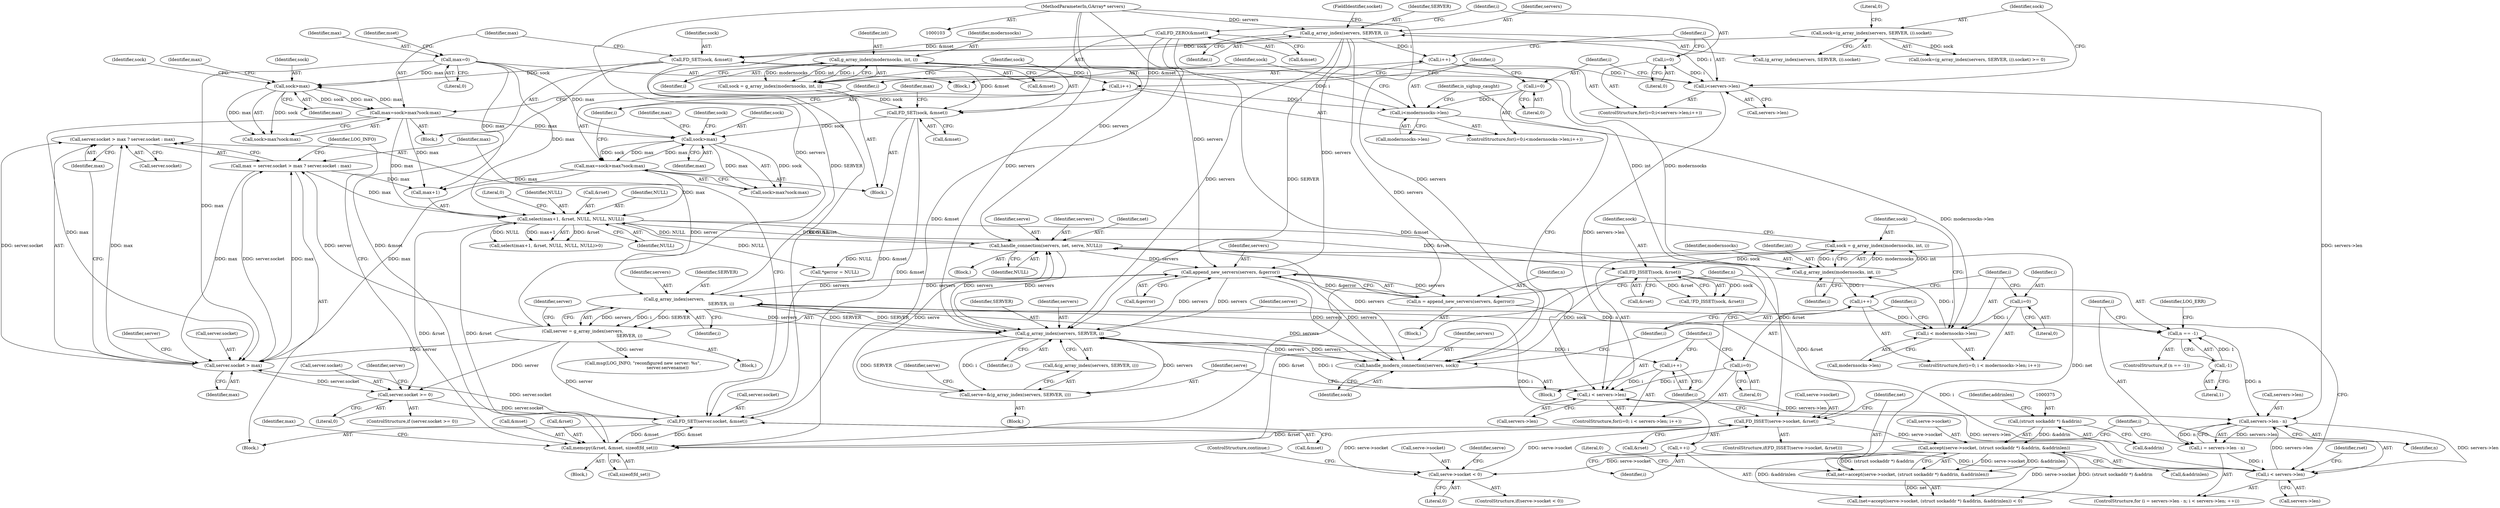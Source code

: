 digraph "0_nbd_741495cb08503fd32a9d22648e63b64390c601f4@API" {
"1000261" [label="(Call,server.socket > max ? server.socket : max)"];
"1000262" [label="(Call,server.socket > max)"];
"1000253" [label="(Call,FD_SET(server.socket, &mset))"];
"1000247" [label="(Call,server.socket >= 0)"];
"1000240" [label="(Call,server = g_array_index(servers,\n                                                                    SERVER, i))"];
"1000242" [label="(Call,g_array_index(servers,\n                                                                    SERVER, i))"];
"1000208" [label="(Call,append_new_servers(servers, &gerror))"];
"1000140" [label="(Call,g_array_index(servers, SERVER, i))"];
"1000104" [label="(MethodParameterIn,GArray* servers)"];
"1000126" [label="(Call,i<servers->len)"];
"1000131" [label="(Call,i++)"];
"1000123" [label="(Call,i=0)"];
"1000346" [label="(Call,g_array_index(servers, SERVER, i))"];
"1000385" [label="(Call,handle_connection(servers, net, serve, NULL))"];
"1000368" [label="(Call,net=accept(serve->socket, (struct sockaddr *) &addrin, &addrinlen))"];
"1000370" [label="(Call,accept(serve->socket, (struct sockaddr *) &addrin, &addrinlen))"];
"1000359" [label="(Call,FD_ISSET(serve->socket, &rset))"];
"1000351" [label="(Call,serve->socket < 0)"];
"1000286" [label="(Call,select(max+1, &rset, NULL, NULL, NULL))"];
"1000116" [label="(Call,max=0)"];
"1000259" [label="(Call,max = server.socket > max ? server.socket : max)"];
"1000151" [label="(Call,max=sock>max?sock:max)"];
"1000154" [label="(Call,sock>max)"];
"1000147" [label="(Call,FD_SET(sock, &mset))"];
"1000137" [label="(Call,sock=(g_array_index(servers, SERVER, i)).socket)"];
"1000119" [label="(Call,FD_ZERO(&mset))"];
"1000182" [label="(Call,max=sock>max?sock:max)"];
"1000185" [label="(Call,sock>max)"];
"1000178" [label="(Call,FD_SET(sock, &mset))"];
"1000172" [label="(Call,sock = g_array_index(modernsocks, int, i))"];
"1000174" [label="(Call,g_array_index(modernsocks, int, i))"];
"1000163" [label="(Call,i<modernsocks->len)"];
"1000168" [label="(Call,i++)"];
"1000160" [label="(Call,i=0)"];
"1000277" [label="(Call,memcpy(&rset, &mset, sizeof(fd_set)))"];
"1000320" [label="(Call,FD_ISSET(sock, &rset))"];
"1000312" [label="(Call,sock = g_array_index(modernsocks, int, i))"];
"1000314" [label="(Call,g_array_index(modernsocks, int, i))"];
"1000303" [label="(Call,i < modernsocks->len)"];
"1000308" [label="(Call,i++)"];
"1000300" [label="(Call,i=0)"];
"1000374" [label="(Call,(struct sockaddr *) &addrin)"];
"1000343" [label="(Call,serve=&(g_array_index(servers, SERVER, i)))"];
"1000326" [label="(Call,handle_modern_connection(servers, sock))"];
"1000333" [label="(Call,i < servers->len)"];
"1000338" [label="(Call,i++)"];
"1000330" [label="(Call,i=0)"];
"1000231" [label="(Call,i < servers->len)"];
"1000224" [label="(Call,i = servers->len - n)"];
"1000226" [label="(Call,servers->len - n)"];
"1000213" [label="(Call,n == -1)"];
"1000206" [label="(Call,n = append_new_servers(servers, &gerror))"];
"1000215" [label="(Call,-1)"];
"1000236" [label="(Call,++i)"];
"1000249" [label="(Identifier,server)"];
"1000365" [label="(Block,)"];
"1000189" [label="(Identifier,max)"];
"1000326" [label="(Call,handle_modern_connection(servers, sock))"];
"1000117" [label="(Identifier,max)"];
"1000308" [label="(Call,i++)"];
"1000243" [label="(Identifier,servers)"];
"1000340" [label="(Block,)"];
"1000197" [label="(Call,*gerror = NULL)"];
"1000288" [label="(Identifier,max)"];
"1000371" [label="(Call,serve->socket)"];
"1000295" [label="(Literal,0)"];
"1000286" [label="(Call,select(max+1, &rset, NULL, NULL, NULL))"];
"1000120" [label="(Call,&mset)"];
"1000180" [label="(Call,&mset)"];
"1000127" [label="(Identifier,i)"];
"1000293" [label="(Identifier,NULL)"];
"1000207" [label="(Identifier,n)"];
"1000363" [label="(Call,&rset)"];
"1000230" [label="(Identifier,n)"];
"1000191" [label="(Block,)"];
"1000304" [label="(Identifier,i)"];
"1000376" [label="(Call,&addrin)"];
"1000254" [label="(Call,server.socket)"];
"1000137" [label="(Call,sock=(g_array_index(servers, SERVER, i)).socket)"];
"1000176" [label="(Identifier,int)"];
"1000187" [label="(Identifier,max)"];
"1000131" [label="(Call,i++)"];
"1000345" [label="(Call,&(g_array_index(servers, SERVER, i)))"];
"1000128" [label="(Call,servers->len)"];
"1000175" [label="(Identifier,modernsocks)"];
"1000352" [label="(Call,serve->socket)"];
"1000161" [label="(Identifier,i)"];
"1000158" [label="(Identifier,max)"];
"1000313" [label="(Identifier,sock)"];
"1000360" [label="(Call,serve->socket)"];
"1000218" [label="(Identifier,LOG_ERR)"];
"1000271" [label="(Call,msg(LOG_INFO, \"reconfigured new server: %s\",\n                                    server.servename))"];
"1000330" [label="(Call,i=0)"];
"1000139" [label="(Call,(g_array_index(servers, SERVER, i)).socket)"];
"1000122" [label="(ControlStructure,for(i=0;i<servers->len;i++))"];
"1000154" [label="(Call,sock>max)"];
"1000162" [label="(Literal,0)"];
"1000104" [label="(MethodParameterIn,GArray* servers)"];
"1000314" [label="(Call,g_array_index(modernsocks, int, i))"];
"1000309" [label="(Identifier,i)"];
"1000153" [label="(Call,sock>max?sock:max)"];
"1000188" [label="(Identifier,sock)"];
"1000290" [label="(Call,&rset)"];
"1000361" [label="(Identifier,serve)"];
"1000285" [label="(Call,select(max+1, &rset, NULL, NULL, NULL)>0)"];
"1000116" [label="(Call,max=0)"];
"1000226" [label="(Call,servers->len - n)"];
"1000206" [label="(Call,n = append_new_servers(servers, &gerror))"];
"1000277" [label="(Call,memcpy(&rset, &mset, sizeof(fd_set)))"];
"1000125" [label="(Literal,0)"];
"1000182" [label="(Call,max=sock>max?sock:max)"];
"1000359" [label="(Call,FD_ISSET(serve->socket, &rset))"];
"1000179" [label="(Identifier,sock)"];
"1000302" [label="(Literal,0)"];
"1000232" [label="(Identifier,i)"];
"1000136" [label="(Call,(sock=(g_array_index(servers, SERVER, i)).socket) >= 0)"];
"1000144" [label="(FieldIdentifier,socket)"];
"1000266" [label="(Identifier,max)"];
"1000212" [label="(ControlStructure,if (n == -1))"];
"1000174" [label="(Call,g_array_index(modernsocks, int, i))"];
"1000253" [label="(Call,FD_SET(server.socket, &mset))"];
"1000236" [label="(Call,++i)"];
"1000178" [label="(Call,FD_SET(sock, &mset))"];
"1000118" [label="(Literal,0)"];
"1000319" [label="(Call,!FD_ISSET(sock, &rset))"];
"1000255" [label="(Identifier,server)"];
"1000173" [label="(Identifier,sock)"];
"1000346" [label="(Call,g_array_index(servers, SERVER, i))"];
"1000147" [label="(Call,FD_SET(sock, &mset))"];
"1000322" [label="(Call,&rset)"];
"1000389" [label="(Identifier,NULL)"];
"1000370" [label="(Call,accept(serve->socket, (struct sockaddr *) &addrin, &addrinlen))"];
"1000227" [label="(Call,servers->len)"];
"1000216" [label="(Literal,1)"];
"1000349" [label="(Identifier,i)"];
"1000159" [label="(ControlStructure,for(i=0;i<modernsocks->len;i++))"];
"1000246" [label="(ControlStructure,if (server.socket >= 0))"];
"1000165" [label="(Call,modernsocks->len)"];
"1000238" [label="(Block,)"];
"1000224" [label="(Call,i = servers->len - n)"];
"1000231" [label="(Call,i < servers->len)"];
"1000259" [label="(Call,max = server.socket > max ? server.socket : max)"];
"1000172" [label="(Call,sock = g_array_index(modernsocks, int, i))"];
"1000344" [label="(Identifier,serve)"];
"1000353" [label="(Identifier,serve)"];
"1000280" [label="(Call,&mset)"];
"1000209" [label="(Identifier,servers)"];
"1000351" [label="(Call,serve->socket < 0)"];
"1000357" [label="(ControlStructure,continue;)"];
"1000329" [label="(ControlStructure,for(i=0; i < servers->len; i++))"];
"1000169" [label="(Identifier,i)"];
"1000164" [label="(Identifier,i)"];
"1000143" [label="(Identifier,i)"];
"1000160" [label="(Call,i=0)"];
"1000386" [label="(Identifier,servers)"];
"1000126" [label="(Call,i<servers->len)"];
"1000132" [label="(Identifier,i)"];
"1000105" [label="(Block,)"];
"1000140" [label="(Call,g_array_index(servers, SERVER, i))"];
"1000292" [label="(Identifier,NULL)"];
"1000268" [label="(Identifier,server)"];
"1000385" [label="(Call,handle_connection(servers, net, serve, NULL))"];
"1000184" [label="(Call,sock>max?sock:max)"];
"1000142" [label="(Identifier,SERVER)"];
"1000312" [label="(Call,sock = g_array_index(modernsocks, int, i))"];
"1000368" [label="(Call,net=accept(serve->socket, (struct sockaddr *) &addrin, &addrinlen))"];
"1000355" [label="(Literal,0)"];
"1000244" [label="(Identifier,SERVER)"];
"1000279" [label="(Identifier,rset)"];
"1000151" [label="(Call,max=sock>max?sock:max)"];
"1000315" [label="(Identifier,modernsocks)"];
"1000299" [label="(ControlStructure,for(i=0; i < modernsocks->len; i++))"];
"1000332" [label="(Literal,0)"];
"1000237" [label="(Identifier,i)"];
"1000270" [label="(Identifier,max)"];
"1000380" [label="(Literal,0)"];
"1000240" [label="(Call,server = g_array_index(servers,\n                                                                    SERVER, i))"];
"1000141" [label="(Identifier,servers)"];
"1000193" [label="(Identifier,is_sighup_caught)"];
"1000379" [label="(Identifier,addrinlen)"];
"1000328" [label="(Identifier,sock)"];
"1000300" [label="(Call,i=0)"];
"1000387" [label="(Identifier,net)"];
"1000186" [label="(Identifier,sock)"];
"1000208" [label="(Call,append_new_servers(servers, &gerror))"];
"1000320" [label="(Call,FD_ISSET(sock, &rset))"];
"1000156" [label="(Identifier,max)"];
"1000257" [label="(Call,&mset)"];
"1000263" [label="(Call,server.socket)"];
"1000272" [label="(Identifier,LOG_INFO)"];
"1000241" [label="(Identifier,server)"];
"1000294" [label="(Identifier,NULL)"];
"1000335" [label="(Call,servers->len)"];
"1000183" [label="(Identifier,max)"];
"1000348" [label="(Identifier,SERVER)"];
"1000210" [label="(Call,&gerror)"];
"1000310" [label="(Block,)"];
"1000334" [label="(Identifier,i)"];
"1000317" [label="(Identifier,i)"];
"1000185" [label="(Call,sock>max)"];
"1000214" [label="(Identifier,n)"];
"1000252" [label="(Block,)"];
"1000177" [label="(Identifier,i)"];
"1000233" [label="(Call,servers->len)"];
"1000316" [label="(Identifier,int)"];
"1000155" [label="(Identifier,sock)"];
"1000248" [label="(Call,server.socket)"];
"1000338" [label="(Call,i++)"];
"1000146" [label="(Block,)"];
"1000305" [label="(Call,modernsocks->len)"];
"1000327" [label="(Identifier,servers)"];
"1000343" [label="(Call,serve=&(g_array_index(servers, SERVER, i)))"];
"1000247" [label="(Call,server.socket >= 0)"];
"1000138" [label="(Identifier,sock)"];
"1000267" [label="(Call,server.socket)"];
"1000145" [label="(Literal,0)"];
"1000170" [label="(Block,)"];
"1000163" [label="(Call,i<modernsocks->len)"];
"1000223" [label="(ControlStructure,for (i = servers->len - n; i < servers->len; ++i))"];
"1000303" [label="(Call,i < modernsocks->len)"];
"1000242" [label="(Call,g_array_index(servers,\n                                                                    SERVER, i))"];
"1000347" [label="(Identifier,servers)"];
"1000157" [label="(Identifier,sock)"];
"1000278" [label="(Call,&rset)"];
"1000251" [label="(Literal,0)"];
"1000333" [label="(Call,i < servers->len)"];
"1000194" [label="(Block,)"];
"1000225" [label="(Identifier,i)"];
"1000369" [label="(Identifier,net)"];
"1000119" [label="(Call,FD_ZERO(&mset))"];
"1000124" [label="(Identifier,i)"];
"1000213" [label="(Call,n == -1)"];
"1000123" [label="(Call,i=0)"];
"1000260" [label="(Identifier,max)"];
"1000262" [label="(Call,server.socket > max)"];
"1000388" [label="(Identifier,serve)"];
"1000152" [label="(Identifier,max)"];
"1000168" [label="(Call,i++)"];
"1000301" [label="(Identifier,i)"];
"1000367" [label="(Call,(net=accept(serve->socket, (struct sockaddr *) &addrin, &addrinlen)) < 0)"];
"1000282" [label="(Call,sizeof(fd_set))"];
"1000287" [label="(Call,max+1)"];
"1000149" [label="(Call,&mset)"];
"1000339" [label="(Identifier,i)"];
"1000350" [label="(ControlStructure,if(serve->socket < 0))"];
"1000378" [label="(Call,&addrinlen)"];
"1000358" [label="(ControlStructure,if(FD_ISSET(serve->socket, &rset)))"];
"1000261" [label="(Call,server.socket > max ? server.socket : max)"];
"1000321" [label="(Identifier,sock)"];
"1000245" [label="(Identifier,i)"];
"1000148" [label="(Identifier,sock)"];
"1000331" [label="(Identifier,i)"];
"1000215" [label="(Call,-1)"];
"1000374" [label="(Call,(struct sockaddr *) &addrin)"];
"1000121" [label="(Identifier,mset)"];
"1000261" -> "1000259"  [label="AST: "];
"1000261" -> "1000267"  [label="CFG: "];
"1000261" -> "1000270"  [label="CFG: "];
"1000262" -> "1000261"  [label="AST: "];
"1000267" -> "1000261"  [label="AST: "];
"1000270" -> "1000261"  [label="AST: "];
"1000259" -> "1000261"  [label="CFG: "];
"1000262" -> "1000261"  [label="DDG: server.socket"];
"1000262" -> "1000261"  [label="DDG: max"];
"1000240" -> "1000261"  [label="DDG: server"];
"1000262" -> "1000266"  [label="CFG: "];
"1000263" -> "1000262"  [label="AST: "];
"1000266" -> "1000262"  [label="AST: "];
"1000268" -> "1000262"  [label="CFG: "];
"1000270" -> "1000262"  [label="CFG: "];
"1000262" -> "1000247"  [label="DDG: server.socket"];
"1000262" -> "1000259"  [label="DDG: server.socket"];
"1000262" -> "1000259"  [label="DDG: max"];
"1000253" -> "1000262"  [label="DDG: server.socket"];
"1000240" -> "1000262"  [label="DDG: server"];
"1000116" -> "1000262"  [label="DDG: max"];
"1000259" -> "1000262"  [label="DDG: max"];
"1000151" -> "1000262"  [label="DDG: max"];
"1000182" -> "1000262"  [label="DDG: max"];
"1000253" -> "1000252"  [label="AST: "];
"1000253" -> "1000257"  [label="CFG: "];
"1000254" -> "1000253"  [label="AST: "];
"1000257" -> "1000253"  [label="AST: "];
"1000260" -> "1000253"  [label="CFG: "];
"1000247" -> "1000253"  [label="DDG: server.socket"];
"1000240" -> "1000253"  [label="DDG: server"];
"1000277" -> "1000253"  [label="DDG: &mset"];
"1000178" -> "1000253"  [label="DDG: &mset"];
"1000147" -> "1000253"  [label="DDG: &mset"];
"1000119" -> "1000253"  [label="DDG: &mset"];
"1000253" -> "1000277"  [label="DDG: &mset"];
"1000247" -> "1000246"  [label="AST: "];
"1000247" -> "1000251"  [label="CFG: "];
"1000248" -> "1000247"  [label="AST: "];
"1000251" -> "1000247"  [label="AST: "];
"1000255" -> "1000247"  [label="CFG: "];
"1000272" -> "1000247"  [label="CFG: "];
"1000240" -> "1000247"  [label="DDG: server"];
"1000240" -> "1000238"  [label="AST: "];
"1000240" -> "1000242"  [label="CFG: "];
"1000241" -> "1000240"  [label="AST: "];
"1000242" -> "1000240"  [label="AST: "];
"1000249" -> "1000240"  [label="CFG: "];
"1000242" -> "1000240"  [label="DDG: servers"];
"1000242" -> "1000240"  [label="DDG: SERVER"];
"1000242" -> "1000240"  [label="DDG: i"];
"1000240" -> "1000259"  [label="DDG: server"];
"1000240" -> "1000271"  [label="DDG: server"];
"1000242" -> "1000245"  [label="CFG: "];
"1000243" -> "1000242"  [label="AST: "];
"1000244" -> "1000242"  [label="AST: "];
"1000245" -> "1000242"  [label="AST: "];
"1000242" -> "1000208"  [label="DDG: servers"];
"1000242" -> "1000236"  [label="DDG: i"];
"1000208" -> "1000242"  [label="DDG: servers"];
"1000104" -> "1000242"  [label="DDG: servers"];
"1000140" -> "1000242"  [label="DDG: SERVER"];
"1000346" -> "1000242"  [label="DDG: SERVER"];
"1000231" -> "1000242"  [label="DDG: i"];
"1000242" -> "1000326"  [label="DDG: servers"];
"1000242" -> "1000346"  [label="DDG: servers"];
"1000242" -> "1000346"  [label="DDG: SERVER"];
"1000208" -> "1000206"  [label="AST: "];
"1000208" -> "1000210"  [label="CFG: "];
"1000209" -> "1000208"  [label="AST: "];
"1000210" -> "1000208"  [label="AST: "];
"1000206" -> "1000208"  [label="CFG: "];
"1000208" -> "1000206"  [label="DDG: servers"];
"1000208" -> "1000206"  [label="DDG: &gerror"];
"1000140" -> "1000208"  [label="DDG: servers"];
"1000346" -> "1000208"  [label="DDG: servers"];
"1000385" -> "1000208"  [label="DDG: servers"];
"1000326" -> "1000208"  [label="DDG: servers"];
"1000104" -> "1000208"  [label="DDG: servers"];
"1000208" -> "1000326"  [label="DDG: servers"];
"1000208" -> "1000346"  [label="DDG: servers"];
"1000140" -> "1000139"  [label="AST: "];
"1000140" -> "1000143"  [label="CFG: "];
"1000141" -> "1000140"  [label="AST: "];
"1000142" -> "1000140"  [label="AST: "];
"1000143" -> "1000140"  [label="AST: "];
"1000144" -> "1000140"  [label="CFG: "];
"1000140" -> "1000131"  [label="DDG: i"];
"1000104" -> "1000140"  [label="DDG: servers"];
"1000126" -> "1000140"  [label="DDG: i"];
"1000140" -> "1000326"  [label="DDG: servers"];
"1000140" -> "1000346"  [label="DDG: servers"];
"1000140" -> "1000346"  [label="DDG: SERVER"];
"1000104" -> "1000103"  [label="AST: "];
"1000104" -> "1000326"  [label="DDG: servers"];
"1000104" -> "1000346"  [label="DDG: servers"];
"1000104" -> "1000385"  [label="DDG: servers"];
"1000126" -> "1000122"  [label="AST: "];
"1000126" -> "1000128"  [label="CFG: "];
"1000127" -> "1000126"  [label="AST: "];
"1000128" -> "1000126"  [label="AST: "];
"1000138" -> "1000126"  [label="CFG: "];
"1000161" -> "1000126"  [label="CFG: "];
"1000131" -> "1000126"  [label="DDG: i"];
"1000123" -> "1000126"  [label="DDG: i"];
"1000126" -> "1000226"  [label="DDG: servers->len"];
"1000126" -> "1000333"  [label="DDG: servers->len"];
"1000131" -> "1000122"  [label="AST: "];
"1000131" -> "1000132"  [label="CFG: "];
"1000132" -> "1000131"  [label="AST: "];
"1000127" -> "1000131"  [label="CFG: "];
"1000123" -> "1000122"  [label="AST: "];
"1000123" -> "1000125"  [label="CFG: "];
"1000124" -> "1000123"  [label="AST: "];
"1000125" -> "1000123"  [label="AST: "];
"1000127" -> "1000123"  [label="CFG: "];
"1000346" -> "1000345"  [label="AST: "];
"1000346" -> "1000349"  [label="CFG: "];
"1000347" -> "1000346"  [label="AST: "];
"1000348" -> "1000346"  [label="AST: "];
"1000349" -> "1000346"  [label="AST: "];
"1000345" -> "1000346"  [label="CFG: "];
"1000346" -> "1000326"  [label="DDG: servers"];
"1000346" -> "1000338"  [label="DDG: i"];
"1000346" -> "1000343"  [label="DDG: servers"];
"1000346" -> "1000343"  [label="DDG: SERVER"];
"1000346" -> "1000343"  [label="DDG: i"];
"1000385" -> "1000346"  [label="DDG: servers"];
"1000326" -> "1000346"  [label="DDG: servers"];
"1000333" -> "1000346"  [label="DDG: i"];
"1000346" -> "1000385"  [label="DDG: servers"];
"1000385" -> "1000365"  [label="AST: "];
"1000385" -> "1000389"  [label="CFG: "];
"1000386" -> "1000385"  [label="AST: "];
"1000387" -> "1000385"  [label="AST: "];
"1000388" -> "1000385"  [label="AST: "];
"1000389" -> "1000385"  [label="AST: "];
"1000339" -> "1000385"  [label="CFG: "];
"1000385" -> "1000197"  [label="DDG: NULL"];
"1000385" -> "1000286"  [label="DDG: NULL"];
"1000385" -> "1000326"  [label="DDG: servers"];
"1000368" -> "1000385"  [label="DDG: net"];
"1000343" -> "1000385"  [label="DDG: serve"];
"1000286" -> "1000385"  [label="DDG: NULL"];
"1000368" -> "1000367"  [label="AST: "];
"1000368" -> "1000370"  [label="CFG: "];
"1000369" -> "1000368"  [label="AST: "];
"1000370" -> "1000368"  [label="AST: "];
"1000380" -> "1000368"  [label="CFG: "];
"1000368" -> "1000367"  [label="DDG: net"];
"1000370" -> "1000368"  [label="DDG: serve->socket"];
"1000370" -> "1000368"  [label="DDG: (struct sockaddr *) &addrin"];
"1000370" -> "1000368"  [label="DDG: &addrinlen"];
"1000370" -> "1000378"  [label="CFG: "];
"1000371" -> "1000370"  [label="AST: "];
"1000374" -> "1000370"  [label="AST: "];
"1000378" -> "1000370"  [label="AST: "];
"1000370" -> "1000351"  [label="DDG: serve->socket"];
"1000370" -> "1000367"  [label="DDG: serve->socket"];
"1000370" -> "1000367"  [label="DDG: (struct sockaddr *) &addrin"];
"1000370" -> "1000367"  [label="DDG: &addrinlen"];
"1000359" -> "1000370"  [label="DDG: serve->socket"];
"1000374" -> "1000370"  [label="DDG: &addrin"];
"1000359" -> "1000358"  [label="AST: "];
"1000359" -> "1000363"  [label="CFG: "];
"1000360" -> "1000359"  [label="AST: "];
"1000363" -> "1000359"  [label="AST: "];
"1000369" -> "1000359"  [label="CFG: "];
"1000339" -> "1000359"  [label="CFG: "];
"1000359" -> "1000277"  [label="DDG: &rset"];
"1000359" -> "1000351"  [label="DDG: serve->socket"];
"1000351" -> "1000359"  [label="DDG: serve->socket"];
"1000286" -> "1000359"  [label="DDG: &rset"];
"1000320" -> "1000359"  [label="DDG: &rset"];
"1000351" -> "1000350"  [label="AST: "];
"1000351" -> "1000355"  [label="CFG: "];
"1000352" -> "1000351"  [label="AST: "];
"1000355" -> "1000351"  [label="AST: "];
"1000357" -> "1000351"  [label="CFG: "];
"1000361" -> "1000351"  [label="CFG: "];
"1000286" -> "1000285"  [label="AST: "];
"1000286" -> "1000294"  [label="CFG: "];
"1000287" -> "1000286"  [label="AST: "];
"1000290" -> "1000286"  [label="AST: "];
"1000292" -> "1000286"  [label="AST: "];
"1000293" -> "1000286"  [label="AST: "];
"1000294" -> "1000286"  [label="AST: "];
"1000295" -> "1000286"  [label="CFG: "];
"1000286" -> "1000197"  [label="DDG: NULL"];
"1000286" -> "1000277"  [label="DDG: &rset"];
"1000286" -> "1000285"  [label="DDG: &rset"];
"1000286" -> "1000285"  [label="DDG: NULL"];
"1000286" -> "1000285"  [label="DDG: max+1"];
"1000116" -> "1000286"  [label="DDG: max"];
"1000259" -> "1000286"  [label="DDG: max"];
"1000151" -> "1000286"  [label="DDG: max"];
"1000182" -> "1000286"  [label="DDG: max"];
"1000277" -> "1000286"  [label="DDG: &rset"];
"1000286" -> "1000320"  [label="DDG: &rset"];
"1000116" -> "1000105"  [label="AST: "];
"1000116" -> "1000118"  [label="CFG: "];
"1000117" -> "1000116"  [label="AST: "];
"1000118" -> "1000116"  [label="AST: "];
"1000121" -> "1000116"  [label="CFG: "];
"1000116" -> "1000154"  [label="DDG: max"];
"1000116" -> "1000185"  [label="DDG: max"];
"1000116" -> "1000287"  [label="DDG: max"];
"1000259" -> "1000252"  [label="AST: "];
"1000260" -> "1000259"  [label="AST: "];
"1000272" -> "1000259"  [label="CFG: "];
"1000259" -> "1000287"  [label="DDG: max"];
"1000151" -> "1000146"  [label="AST: "];
"1000151" -> "1000153"  [label="CFG: "];
"1000152" -> "1000151"  [label="AST: "];
"1000153" -> "1000151"  [label="AST: "];
"1000132" -> "1000151"  [label="CFG: "];
"1000154" -> "1000151"  [label="DDG: sock"];
"1000154" -> "1000151"  [label="DDG: max"];
"1000151" -> "1000154"  [label="DDG: max"];
"1000151" -> "1000185"  [label="DDG: max"];
"1000151" -> "1000287"  [label="DDG: max"];
"1000154" -> "1000153"  [label="AST: "];
"1000154" -> "1000156"  [label="CFG: "];
"1000155" -> "1000154"  [label="AST: "];
"1000156" -> "1000154"  [label="AST: "];
"1000157" -> "1000154"  [label="CFG: "];
"1000158" -> "1000154"  [label="CFG: "];
"1000147" -> "1000154"  [label="DDG: sock"];
"1000154" -> "1000153"  [label="DDG: sock"];
"1000154" -> "1000153"  [label="DDG: max"];
"1000147" -> "1000146"  [label="AST: "];
"1000147" -> "1000149"  [label="CFG: "];
"1000148" -> "1000147"  [label="AST: "];
"1000149" -> "1000147"  [label="AST: "];
"1000152" -> "1000147"  [label="CFG: "];
"1000137" -> "1000147"  [label="DDG: sock"];
"1000119" -> "1000147"  [label="DDG: &mset"];
"1000147" -> "1000178"  [label="DDG: &mset"];
"1000147" -> "1000277"  [label="DDG: &mset"];
"1000137" -> "1000136"  [label="AST: "];
"1000137" -> "1000139"  [label="CFG: "];
"1000138" -> "1000137"  [label="AST: "];
"1000139" -> "1000137"  [label="AST: "];
"1000145" -> "1000137"  [label="CFG: "];
"1000137" -> "1000136"  [label="DDG: sock"];
"1000119" -> "1000105"  [label="AST: "];
"1000119" -> "1000120"  [label="CFG: "];
"1000120" -> "1000119"  [label="AST: "];
"1000124" -> "1000119"  [label="CFG: "];
"1000119" -> "1000178"  [label="DDG: &mset"];
"1000119" -> "1000277"  [label="DDG: &mset"];
"1000182" -> "1000170"  [label="AST: "];
"1000182" -> "1000184"  [label="CFG: "];
"1000183" -> "1000182"  [label="AST: "];
"1000184" -> "1000182"  [label="AST: "];
"1000169" -> "1000182"  [label="CFG: "];
"1000185" -> "1000182"  [label="DDG: sock"];
"1000185" -> "1000182"  [label="DDG: max"];
"1000182" -> "1000185"  [label="DDG: max"];
"1000182" -> "1000287"  [label="DDG: max"];
"1000185" -> "1000184"  [label="AST: "];
"1000185" -> "1000187"  [label="CFG: "];
"1000186" -> "1000185"  [label="AST: "];
"1000187" -> "1000185"  [label="AST: "];
"1000188" -> "1000185"  [label="CFG: "];
"1000189" -> "1000185"  [label="CFG: "];
"1000178" -> "1000185"  [label="DDG: sock"];
"1000185" -> "1000184"  [label="DDG: sock"];
"1000185" -> "1000184"  [label="DDG: max"];
"1000178" -> "1000170"  [label="AST: "];
"1000178" -> "1000180"  [label="CFG: "];
"1000179" -> "1000178"  [label="AST: "];
"1000180" -> "1000178"  [label="AST: "];
"1000183" -> "1000178"  [label="CFG: "];
"1000172" -> "1000178"  [label="DDG: sock"];
"1000178" -> "1000277"  [label="DDG: &mset"];
"1000172" -> "1000170"  [label="AST: "];
"1000172" -> "1000174"  [label="CFG: "];
"1000173" -> "1000172"  [label="AST: "];
"1000174" -> "1000172"  [label="AST: "];
"1000179" -> "1000172"  [label="CFG: "];
"1000174" -> "1000172"  [label="DDG: modernsocks"];
"1000174" -> "1000172"  [label="DDG: int"];
"1000174" -> "1000172"  [label="DDG: i"];
"1000174" -> "1000177"  [label="CFG: "];
"1000175" -> "1000174"  [label="AST: "];
"1000176" -> "1000174"  [label="AST: "];
"1000177" -> "1000174"  [label="AST: "];
"1000174" -> "1000168"  [label="DDG: i"];
"1000163" -> "1000174"  [label="DDG: i"];
"1000174" -> "1000314"  [label="DDG: modernsocks"];
"1000174" -> "1000314"  [label="DDG: int"];
"1000163" -> "1000159"  [label="AST: "];
"1000163" -> "1000165"  [label="CFG: "];
"1000164" -> "1000163"  [label="AST: "];
"1000165" -> "1000163"  [label="AST: "];
"1000173" -> "1000163"  [label="CFG: "];
"1000193" -> "1000163"  [label="CFG: "];
"1000168" -> "1000163"  [label="DDG: i"];
"1000160" -> "1000163"  [label="DDG: i"];
"1000163" -> "1000303"  [label="DDG: modernsocks->len"];
"1000168" -> "1000159"  [label="AST: "];
"1000168" -> "1000169"  [label="CFG: "];
"1000169" -> "1000168"  [label="AST: "];
"1000164" -> "1000168"  [label="CFG: "];
"1000160" -> "1000159"  [label="AST: "];
"1000160" -> "1000162"  [label="CFG: "];
"1000161" -> "1000160"  [label="AST: "];
"1000162" -> "1000160"  [label="AST: "];
"1000164" -> "1000160"  [label="CFG: "];
"1000277" -> "1000191"  [label="AST: "];
"1000277" -> "1000282"  [label="CFG: "];
"1000278" -> "1000277"  [label="AST: "];
"1000280" -> "1000277"  [label="AST: "];
"1000282" -> "1000277"  [label="AST: "];
"1000288" -> "1000277"  [label="CFG: "];
"1000320" -> "1000277"  [label="DDG: &rset"];
"1000320" -> "1000319"  [label="AST: "];
"1000320" -> "1000322"  [label="CFG: "];
"1000321" -> "1000320"  [label="AST: "];
"1000322" -> "1000320"  [label="AST: "];
"1000319" -> "1000320"  [label="CFG: "];
"1000320" -> "1000319"  [label="DDG: sock"];
"1000320" -> "1000319"  [label="DDG: &rset"];
"1000312" -> "1000320"  [label="DDG: sock"];
"1000320" -> "1000326"  [label="DDG: sock"];
"1000312" -> "1000310"  [label="AST: "];
"1000312" -> "1000314"  [label="CFG: "];
"1000313" -> "1000312"  [label="AST: "];
"1000314" -> "1000312"  [label="AST: "];
"1000321" -> "1000312"  [label="CFG: "];
"1000314" -> "1000312"  [label="DDG: modernsocks"];
"1000314" -> "1000312"  [label="DDG: int"];
"1000314" -> "1000312"  [label="DDG: i"];
"1000314" -> "1000317"  [label="CFG: "];
"1000315" -> "1000314"  [label="AST: "];
"1000316" -> "1000314"  [label="AST: "];
"1000317" -> "1000314"  [label="AST: "];
"1000314" -> "1000308"  [label="DDG: i"];
"1000303" -> "1000314"  [label="DDG: i"];
"1000303" -> "1000299"  [label="AST: "];
"1000303" -> "1000305"  [label="CFG: "];
"1000304" -> "1000303"  [label="AST: "];
"1000305" -> "1000303"  [label="AST: "];
"1000313" -> "1000303"  [label="CFG: "];
"1000331" -> "1000303"  [label="CFG: "];
"1000308" -> "1000303"  [label="DDG: i"];
"1000300" -> "1000303"  [label="DDG: i"];
"1000308" -> "1000299"  [label="AST: "];
"1000308" -> "1000309"  [label="CFG: "];
"1000309" -> "1000308"  [label="AST: "];
"1000304" -> "1000308"  [label="CFG: "];
"1000300" -> "1000299"  [label="AST: "];
"1000300" -> "1000302"  [label="CFG: "];
"1000301" -> "1000300"  [label="AST: "];
"1000302" -> "1000300"  [label="AST: "];
"1000304" -> "1000300"  [label="CFG: "];
"1000374" -> "1000376"  [label="CFG: "];
"1000375" -> "1000374"  [label="AST: "];
"1000376" -> "1000374"  [label="AST: "];
"1000379" -> "1000374"  [label="CFG: "];
"1000343" -> "1000340"  [label="AST: "];
"1000343" -> "1000345"  [label="CFG: "];
"1000344" -> "1000343"  [label="AST: "];
"1000345" -> "1000343"  [label="AST: "];
"1000353" -> "1000343"  [label="CFG: "];
"1000326" -> "1000310"  [label="AST: "];
"1000326" -> "1000328"  [label="CFG: "];
"1000327" -> "1000326"  [label="AST: "];
"1000328" -> "1000326"  [label="AST: "];
"1000309" -> "1000326"  [label="CFG: "];
"1000333" -> "1000329"  [label="AST: "];
"1000333" -> "1000335"  [label="CFG: "];
"1000334" -> "1000333"  [label="AST: "];
"1000335" -> "1000333"  [label="AST: "];
"1000193" -> "1000333"  [label="CFG: "];
"1000344" -> "1000333"  [label="CFG: "];
"1000333" -> "1000226"  [label="DDG: servers->len"];
"1000338" -> "1000333"  [label="DDG: i"];
"1000330" -> "1000333"  [label="DDG: i"];
"1000231" -> "1000333"  [label="DDG: servers->len"];
"1000338" -> "1000329"  [label="AST: "];
"1000338" -> "1000339"  [label="CFG: "];
"1000339" -> "1000338"  [label="AST: "];
"1000334" -> "1000338"  [label="CFG: "];
"1000330" -> "1000329"  [label="AST: "];
"1000330" -> "1000332"  [label="CFG: "];
"1000331" -> "1000330"  [label="AST: "];
"1000332" -> "1000330"  [label="AST: "];
"1000334" -> "1000330"  [label="CFG: "];
"1000231" -> "1000223"  [label="AST: "];
"1000231" -> "1000233"  [label="CFG: "];
"1000232" -> "1000231"  [label="AST: "];
"1000233" -> "1000231"  [label="AST: "];
"1000241" -> "1000231"  [label="CFG: "];
"1000279" -> "1000231"  [label="CFG: "];
"1000231" -> "1000226"  [label="DDG: servers->len"];
"1000224" -> "1000231"  [label="DDG: i"];
"1000236" -> "1000231"  [label="DDG: i"];
"1000226" -> "1000231"  [label="DDG: servers->len"];
"1000224" -> "1000223"  [label="AST: "];
"1000224" -> "1000226"  [label="CFG: "];
"1000225" -> "1000224"  [label="AST: "];
"1000226" -> "1000224"  [label="AST: "];
"1000232" -> "1000224"  [label="CFG: "];
"1000226" -> "1000224"  [label="DDG: servers->len"];
"1000226" -> "1000224"  [label="DDG: n"];
"1000226" -> "1000230"  [label="CFG: "];
"1000227" -> "1000226"  [label="AST: "];
"1000230" -> "1000226"  [label="AST: "];
"1000213" -> "1000226"  [label="DDG: n"];
"1000213" -> "1000212"  [label="AST: "];
"1000213" -> "1000215"  [label="CFG: "];
"1000214" -> "1000213"  [label="AST: "];
"1000215" -> "1000213"  [label="AST: "];
"1000218" -> "1000213"  [label="CFG: "];
"1000225" -> "1000213"  [label="CFG: "];
"1000206" -> "1000213"  [label="DDG: n"];
"1000215" -> "1000213"  [label="DDG: 1"];
"1000206" -> "1000194"  [label="AST: "];
"1000207" -> "1000206"  [label="AST: "];
"1000214" -> "1000206"  [label="CFG: "];
"1000215" -> "1000216"  [label="CFG: "];
"1000216" -> "1000215"  [label="AST: "];
"1000236" -> "1000223"  [label="AST: "];
"1000236" -> "1000237"  [label="CFG: "];
"1000237" -> "1000236"  [label="AST: "];
"1000232" -> "1000236"  [label="CFG: "];
}
